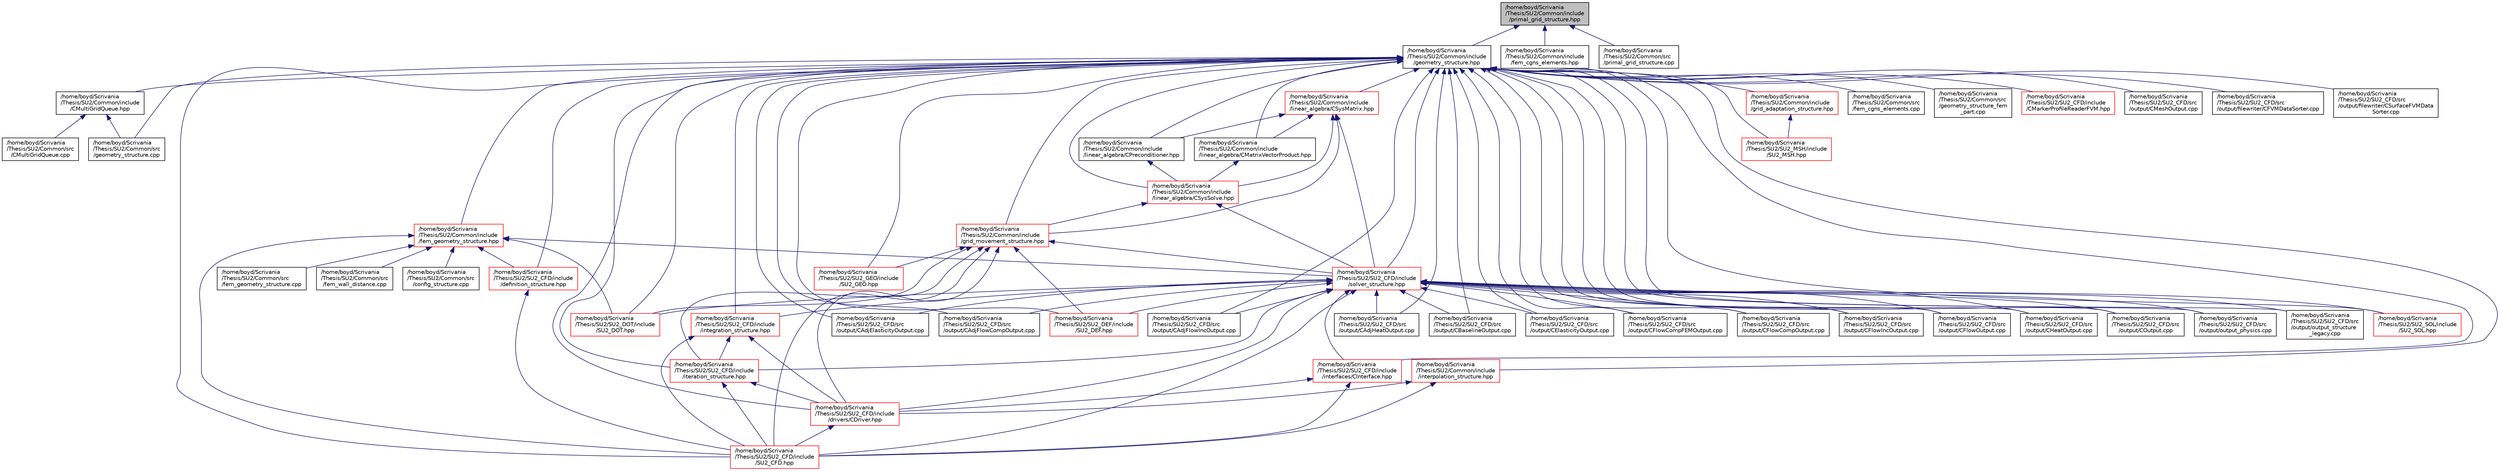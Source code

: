 digraph "/home/boyd/Scrivania/Thesis/SU2/Common/include/primal_grid_structure.hpp"
{
  edge [fontname="Helvetica",fontsize="10",labelfontname="Helvetica",labelfontsize="10"];
  node [fontname="Helvetica",fontsize="10",shape=record];
  Node31 [label="/home/boyd/Scrivania\l/Thesis/SU2/Common/include\l/primal_grid_structure.hpp",height=0.2,width=0.4,color="black", fillcolor="grey75", style="filled", fontcolor="black"];
  Node31 -> Node32 [dir="back",color="midnightblue",fontsize="10",style="solid",fontname="Helvetica"];
  Node32 [label="/home/boyd/Scrivania\l/Thesis/SU2/Common/include\l/geometry_structure.hpp",height=0.2,width=0.4,color="black", fillcolor="white", style="filled",URL="$geometry__structure_8hpp.html",tooltip="Headers of the main subroutines for creating the geometrical structure. The subroutines and functions..."];
  Node32 -> Node33 [dir="back",color="midnightblue",fontsize="10",style="solid",fontname="Helvetica"];
  Node33 [label="/home/boyd/Scrivania\l/Thesis/SU2/Common/include\l/CMultiGridQueue.hpp",height=0.2,width=0.4,color="black", fillcolor="white", style="filled",URL="$_c_multi_grid_queue_8hpp.html",tooltip="Header of the multigrid queue class for the FVM solver. The subroutines and functions are in the CMul..."];
  Node33 -> Node34 [dir="back",color="midnightblue",fontsize="10",style="solid",fontname="Helvetica"];
  Node34 [label="/home/boyd/Scrivania\l/Thesis/SU2/Common/src\l/CMultiGridQueue.cpp",height=0.2,width=0.4,color="black", fillcolor="white", style="filled",URL="$_c_multi_grid_queue_8cpp.html",tooltip="Implementation of the multigrid queue class for the FVM solver. "];
  Node33 -> Node35 [dir="back",color="midnightblue",fontsize="10",style="solid",fontname="Helvetica"];
  Node35 [label="/home/boyd/Scrivania\l/Thesis/SU2/Common/src\l/geometry_structure.cpp",height=0.2,width=0.4,color="black", fillcolor="white", style="filled",URL="$geometry__structure_8cpp.html",tooltip="Main subroutines for creating the primal grid and multigrid structure. "];
  Node32 -> Node36 [dir="back",color="midnightblue",fontsize="10",style="solid",fontname="Helvetica"];
  Node36 [label="/home/boyd/Scrivania\l/Thesis/SU2/Common/include\l/fem_geometry_structure.hpp",height=0.2,width=0.4,color="red", fillcolor="white", style="filled",URL="$fem__geometry__structure_8hpp.html",tooltip="Headers of the main subroutines for creating the geometrical structure for the FEM solver..."];
  Node36 -> Node37 [dir="back",color="midnightblue",fontsize="10",style="solid",fontname="Helvetica"];
  Node37 [label="/home/boyd/Scrivania\l/Thesis/SU2/Common/src\l/config_structure.cpp",height=0.2,width=0.4,color="black", fillcolor="white", style="filled",URL="$config__structure_8cpp.html",tooltip="Main file for managing the config file. "];
  Node36 -> Node38 [dir="back",color="midnightblue",fontsize="10",style="solid",fontname="Helvetica"];
  Node38 [label="/home/boyd/Scrivania\l/Thesis/SU2/Common/src\l/fem_geometry_structure.cpp",height=0.2,width=0.4,color="black", fillcolor="white", style="filled",URL="$fem__geometry__structure_8cpp.html",tooltip="Functions for creating the primal grid for the FEM solver. "];
  Node36 -> Node39 [dir="back",color="midnightblue",fontsize="10",style="solid",fontname="Helvetica"];
  Node39 [label="/home/boyd/Scrivania\l/Thesis/SU2/Common/src\l/fem_wall_distance.cpp",height=0.2,width=0.4,color="black", fillcolor="white", style="filled",URL="$fem__wall__distance_8cpp.html",tooltip="Main subroutines for computing the wall distance for the FEM solver. "];
  Node36 -> Node40 [dir="back",color="midnightblue",fontsize="10",style="solid",fontname="Helvetica"];
  Node40 [label="/home/boyd/Scrivania\l/Thesis/SU2/SU2_CFD/include\l/definition_structure.hpp",height=0.2,width=0.4,color="red", fillcolor="white", style="filled",URL="$definition__structure_8hpp.html",tooltip="Headers of the main subroutines used by SU2_CFD. The subroutines and functions are in the definition_..."];
  Node40 -> Node41 [dir="back",color="midnightblue",fontsize="10",style="solid",fontname="Helvetica"];
  Node41 [label="/home/boyd/Scrivania\l/Thesis/SU2/SU2_CFD/include\l/SU2_CFD.hpp",height=0.2,width=0.4,color="red", fillcolor="white", style="filled",URL="$_s_u2___c_f_d_8hpp.html",tooltip="Headers of the main subroutines of the code SU2_CFD. The subroutines and functions are in the SU2_CFD..."];
  Node36 -> Node47 [dir="back",color="midnightblue",fontsize="10",style="solid",fontname="Helvetica"];
  Node47 [label="/home/boyd/Scrivania\l/Thesis/SU2/SU2_CFD/include\l/solver_structure.hpp",height=0.2,width=0.4,color="red", fillcolor="white", style="filled",URL="$solver__structure_8hpp.html",tooltip="Headers of the main subroutines for solving partial differential equations. The subroutines and funct..."];
  Node47 -> Node48 [dir="back",color="midnightblue",fontsize="10",style="solid",fontname="Helvetica"];
  Node48 [label="/home/boyd/Scrivania\l/Thesis/SU2/SU2_CFD/include\l/iteration_structure.hpp",height=0.2,width=0.4,color="red", fillcolor="white", style="filled",URL="$iteration__structure_8hpp.html",tooltip="Headers of the iteration classes used by SU2_CFD. Each CIteration class represents an available physi..."];
  Node48 -> Node49 [dir="back",color="midnightblue",fontsize="10",style="solid",fontname="Helvetica"];
  Node49 [label="/home/boyd/Scrivania\l/Thesis/SU2/SU2_CFD/include\l/drivers/CDriver.hpp",height=0.2,width=0.4,color="red", fillcolor="white", style="filled",URL="$_c_driver_8hpp.html"];
  Node49 -> Node41 [dir="back",color="midnightblue",fontsize="10",style="solid",fontname="Helvetica"];
  Node48 -> Node41 [dir="back",color="midnightblue",fontsize="10",style="solid",fontname="Helvetica"];
  Node47 -> Node60 [dir="back",color="midnightblue",fontsize="10",style="solid",fontname="Helvetica"];
  Node60 [label="/home/boyd/Scrivania\l/Thesis/SU2/SU2_CFD/include\l/integration_structure.hpp",height=0.2,width=0.4,color="red", fillcolor="white", style="filled",URL="$integration__structure_8hpp.html",tooltip="Headers of the main subroutines for space and time integration. The subroutines and functions are in ..."];
  Node60 -> Node48 [dir="back",color="midnightblue",fontsize="10",style="solid",fontname="Helvetica"];
  Node60 -> Node49 [dir="back",color="midnightblue",fontsize="10",style="solid",fontname="Helvetica"];
  Node60 -> Node41 [dir="back",color="midnightblue",fontsize="10",style="solid",fontname="Helvetica"];
  Node47 -> Node49 [dir="back",color="midnightblue",fontsize="10",style="solid",fontname="Helvetica"];
  Node47 -> Node63 [dir="back",color="midnightblue",fontsize="10",style="solid",fontname="Helvetica"];
  Node63 [label="/home/boyd/Scrivania\l/Thesis/SU2/SU2_CFD/include\l/interfaces/CInterface.hpp",height=0.2,width=0.4,color="red", fillcolor="white", style="filled",URL="$_c_interface_8hpp.html",tooltip="Declarations and inlines of the transfer structure. The subroutines and functions are in the physics ..."];
  Node63 -> Node49 [dir="back",color="midnightblue",fontsize="10",style="solid",fontname="Helvetica"];
  Node63 -> Node41 [dir="back",color="midnightblue",fontsize="10",style="solid",fontname="Helvetica"];
  Node47 -> Node41 [dir="back",color="midnightblue",fontsize="10",style="solid",fontname="Helvetica"];
  Node47 -> Node89 [dir="back",color="midnightblue",fontsize="10",style="solid",fontname="Helvetica"];
  Node89 [label="/home/boyd/Scrivania\l/Thesis/SU2/SU2_CFD/src\l/output/CAdjElasticityOutput.cpp",height=0.2,width=0.4,color="black", fillcolor="white", style="filled",URL="$_c_adj_elasticity_output_8cpp.html",tooltip="Main subroutines for elasticity discrete adjoint output. "];
  Node47 -> Node90 [dir="back",color="midnightblue",fontsize="10",style="solid",fontname="Helvetica"];
  Node90 [label="/home/boyd/Scrivania\l/Thesis/SU2/SU2_CFD/src\l/output/CAdjFlowCompOutput.cpp",height=0.2,width=0.4,color="black", fillcolor="white", style="filled",URL="$_c_adj_flow_comp_output_8cpp.html"];
  Node47 -> Node91 [dir="back",color="midnightblue",fontsize="10",style="solid",fontname="Helvetica"];
  Node91 [label="/home/boyd/Scrivania\l/Thesis/SU2/SU2_CFD/src\l/output/CAdjFlowIncOutput.cpp",height=0.2,width=0.4,color="black", fillcolor="white", style="filled",URL="$_c_adj_flow_inc_output_8cpp.html"];
  Node47 -> Node92 [dir="back",color="midnightblue",fontsize="10",style="solid",fontname="Helvetica"];
  Node92 [label="/home/boyd/Scrivania\l/Thesis/SU2/SU2_CFD/src\l/output/CAdjHeatOutput.cpp",height=0.2,width=0.4,color="black", fillcolor="white", style="filled",URL="$_c_adj_heat_output_8cpp.html"];
  Node47 -> Node93 [dir="back",color="midnightblue",fontsize="10",style="solid",fontname="Helvetica"];
  Node93 [label="/home/boyd/Scrivania\l/Thesis/SU2/SU2_CFD/src\l/output/CBaselineOutput.cpp",height=0.2,width=0.4,color="black", fillcolor="white", style="filled",URL="$_c_baseline_output_8cpp.html"];
  Node47 -> Node94 [dir="back",color="midnightblue",fontsize="10",style="solid",fontname="Helvetica"];
  Node94 [label="/home/boyd/Scrivania\l/Thesis/SU2/SU2_CFD/src\l/output/CElasticityOutput.cpp",height=0.2,width=0.4,color="black", fillcolor="white", style="filled",URL="$_c_elasticity_output_8cpp.html"];
  Node47 -> Node95 [dir="back",color="midnightblue",fontsize="10",style="solid",fontname="Helvetica"];
  Node95 [label="/home/boyd/Scrivania\l/Thesis/SU2/SU2_CFD/src\l/output/CFlowCompFEMOutput.cpp",height=0.2,width=0.4,color="black", fillcolor="white", style="filled",URL="$_c_flow_comp_f_e_m_output_8cpp.html"];
  Node47 -> Node96 [dir="back",color="midnightblue",fontsize="10",style="solid",fontname="Helvetica"];
  Node96 [label="/home/boyd/Scrivania\l/Thesis/SU2/SU2_CFD/src\l/output/CFlowCompOutput.cpp",height=0.2,width=0.4,color="black", fillcolor="white", style="filled",URL="$_c_flow_comp_output_8cpp.html"];
  Node47 -> Node97 [dir="back",color="midnightblue",fontsize="10",style="solid",fontname="Helvetica"];
  Node97 [label="/home/boyd/Scrivania\l/Thesis/SU2/SU2_CFD/src\l/output/CFlowIncOutput.cpp",height=0.2,width=0.4,color="black", fillcolor="white", style="filled",URL="$_c_flow_inc_output_8cpp.html"];
  Node47 -> Node98 [dir="back",color="midnightblue",fontsize="10",style="solid",fontname="Helvetica"];
  Node98 [label="/home/boyd/Scrivania\l/Thesis/SU2/SU2_CFD/src\l/output/CFlowOutput.cpp",height=0.2,width=0.4,color="black", fillcolor="white", style="filled",URL="$_c_flow_output_8cpp.html"];
  Node47 -> Node99 [dir="back",color="midnightblue",fontsize="10",style="solid",fontname="Helvetica"];
  Node99 [label="/home/boyd/Scrivania\l/Thesis/SU2/SU2_CFD/src\l/output/CHeatOutput.cpp",height=0.2,width=0.4,color="black", fillcolor="white", style="filled",URL="$_c_heat_output_8cpp.html"];
  Node47 -> Node100 [dir="back",color="midnightblue",fontsize="10",style="solid",fontname="Helvetica"];
  Node100 [label="/home/boyd/Scrivania\l/Thesis/SU2/SU2_CFD/src\l/output/COutput.cpp",height=0.2,width=0.4,color="black", fillcolor="white", style="filled",URL="$_c_output_8cpp.html"];
  Node47 -> Node101 [dir="back",color="midnightblue",fontsize="10",style="solid",fontname="Helvetica"];
  Node101 [label="/home/boyd/Scrivania\l/Thesis/SU2/SU2_CFD/src\l/output/output_physics.cpp",height=0.2,width=0.4,color="black", fillcolor="white", style="filled",URL="$output__physics_8cpp.html",tooltip="Main subroutines to compute physical output quantities such as CL, CD, entropy generation, mass flow, ecc... . "];
  Node47 -> Node102 [dir="back",color="midnightblue",fontsize="10",style="solid",fontname="Helvetica"];
  Node102 [label="/home/boyd/Scrivania\l/Thesis/SU2/SU2_CFD/src\l/output/output_structure\l_legacy.cpp",height=0.2,width=0.4,color="black", fillcolor="white", style="filled",URL="$output__structure__legacy_8cpp.html"];
  Node47 -> Node116 [dir="back",color="midnightblue",fontsize="10",style="solid",fontname="Helvetica"];
  Node116 [label="/home/boyd/Scrivania\l/Thesis/SU2/SU2_DEF/include\l/SU2_DEF.hpp",height=0.2,width=0.4,color="red", fillcolor="white", style="filled",URL="$_s_u2___d_e_f_8hpp.html",tooltip="Headers of the main subroutines of the code SU2_DEF. The subroutines and functions are in the SU2_DEF..."];
  Node47 -> Node118 [dir="back",color="midnightblue",fontsize="10",style="solid",fontname="Helvetica"];
  Node118 [label="/home/boyd/Scrivania\l/Thesis/SU2/SU2_SOL/include\l/SU2_SOL.hpp",height=0.2,width=0.4,color="red", fillcolor="white", style="filled",URL="$_s_u2___s_o_l_8hpp.html",tooltip="Headers of the main subroutines of the code SU2_SOL. The subroutines and functions are in the SU2_SOL..."];
  Node47 -> Node120 [dir="back",color="midnightblue",fontsize="10",style="solid",fontname="Helvetica"];
  Node120 [label="/home/boyd/Scrivania\l/Thesis/SU2/SU2_DOT/include\l/SU2_DOT.hpp",height=0.2,width=0.4,color="red", fillcolor="white", style="filled",URL="$_s_u2___d_o_t_8hpp.html",tooltip="Headers of the main subroutines of the code SU2_DOT. The subroutines and functions are in the SU2_DOT..."];
  Node36 -> Node41 [dir="back",color="midnightblue",fontsize="10",style="solid",fontname="Helvetica"];
  Node36 -> Node120 [dir="back",color="midnightblue",fontsize="10",style="solid",fontname="Helvetica"];
  Node32 -> Node124 [dir="back",color="midnightblue",fontsize="10",style="solid",fontname="Helvetica"];
  Node124 [label="/home/boyd/Scrivania\l/Thesis/SU2/Common/include\l/grid_adaptation_structure.hpp",height=0.2,width=0.4,color="red", fillcolor="white", style="filled",URL="$grid__adaptation__structure_8hpp.html",tooltip="Headers of the main subroutines for doing the numerical grid adaptation. "];
  Node124 -> Node126 [dir="back",color="midnightblue",fontsize="10",style="solid",fontname="Helvetica"];
  Node126 [label="/home/boyd/Scrivania\l/Thesis/SU2/SU2_MSH/include\l/SU2_MSH.hpp",height=0.2,width=0.4,color="red", fillcolor="white", style="filled",URL="$_s_u2___m_s_h_8hpp.html",tooltip="Headers of the main subroutines of the code SU2_MSH. The subroutines and functions are in the SU2_MSH..."];
  Node32 -> Node128 [dir="back",color="midnightblue",fontsize="10",style="solid",fontname="Helvetica"];
  Node128 [label="/home/boyd/Scrivania\l/Thesis/SU2/Common/include\l/grid_movement_structure.hpp",height=0.2,width=0.4,color="red", fillcolor="white", style="filled",URL="$grid__movement__structure_8hpp.html",tooltip="Headers of the main subroutines for doing the numerical grid movement (including volumetric movement..."];
  Node128 -> Node47 [dir="back",color="midnightblue",fontsize="10",style="solid",fontname="Helvetica"];
  Node128 -> Node48 [dir="back",color="midnightblue",fontsize="10",style="solid",fontname="Helvetica"];
  Node128 -> Node49 [dir="back",color="midnightblue",fontsize="10",style="solid",fontname="Helvetica"];
  Node128 -> Node41 [dir="back",color="midnightblue",fontsize="10",style="solid",fontname="Helvetica"];
  Node128 -> Node130 [dir="back",color="midnightblue",fontsize="10",style="solid",fontname="Helvetica"];
  Node130 [label="/home/boyd/Scrivania\l/Thesis/SU2/SU2_GEO/include\l/SU2_GEO.hpp",height=0.2,width=0.4,color="red", fillcolor="white", style="filled",URL="$_s_u2___g_e_o_8hpp.html",tooltip="Headers of the main subroutines of the code SU2_GEO. The subroutines and functions are in the SU2_GEO..."];
  Node128 -> Node116 [dir="back",color="midnightblue",fontsize="10",style="solid",fontname="Helvetica"];
  Node128 -> Node120 [dir="back",color="midnightblue",fontsize="10",style="solid",fontname="Helvetica"];
  Node32 -> Node132 [dir="back",color="midnightblue",fontsize="10",style="solid",fontname="Helvetica"];
  Node132 [label="/home/boyd/Scrivania\l/Thesis/SU2/Common/include\l/linear_algebra/CSysMatrix.hpp",height=0.2,width=0.4,color="red", fillcolor="white", style="filled",URL="$_c_sys_matrix_8hpp.html"];
  Node132 -> Node128 [dir="back",color="midnightblue",fontsize="10",style="solid",fontname="Helvetica"];
  Node132 -> Node133 [dir="back",color="midnightblue",fontsize="10",style="solid",fontname="Helvetica"];
  Node133 [label="/home/boyd/Scrivania\l/Thesis/SU2/Common/include\l/linear_algebra/CSysSolve.hpp",height=0.2,width=0.4,color="red", fillcolor="white", style="filled",URL="$_c_sys_solve_8hpp.html"];
  Node133 -> Node128 [dir="back",color="midnightblue",fontsize="10",style="solid",fontname="Helvetica"];
  Node133 -> Node47 [dir="back",color="midnightblue",fontsize="10",style="solid",fontname="Helvetica"];
  Node132 -> Node136 [dir="back",color="midnightblue",fontsize="10",style="solid",fontname="Helvetica"];
  Node136 [label="/home/boyd/Scrivania\l/Thesis/SU2/Common/include\l/linear_algebra/CMatrixVectorProduct.hpp",height=0.2,width=0.4,color="black", fillcolor="white", style="filled",URL="$_c_matrix_vector_product_8hpp.html",tooltip="Headers for the classes related to sparse matrix-vector product wrappers. The actual operations are c..."];
  Node136 -> Node133 [dir="back",color="midnightblue",fontsize="10",style="solid",fontname="Helvetica"];
  Node132 -> Node137 [dir="back",color="midnightblue",fontsize="10",style="solid",fontname="Helvetica"];
  Node137 [label="/home/boyd/Scrivania\l/Thesis/SU2/Common/include\l/linear_algebra/CPreconditioner.hpp",height=0.2,width=0.4,color="black", fillcolor="white", style="filled",URL="$_c_preconditioner_8hpp.html",tooltip="Headers for the classes related to linear preconditioner wrappers. The actual operations are currentl..."];
  Node137 -> Node133 [dir="back",color="midnightblue",fontsize="10",style="solid",fontname="Helvetica"];
  Node132 -> Node47 [dir="back",color="midnightblue",fontsize="10",style="solid",fontname="Helvetica"];
  Node32 -> Node133 [dir="back",color="midnightblue",fontsize="10",style="solid",fontname="Helvetica"];
  Node32 -> Node136 [dir="back",color="midnightblue",fontsize="10",style="solid",fontname="Helvetica"];
  Node32 -> Node137 [dir="back",color="midnightblue",fontsize="10",style="solid",fontname="Helvetica"];
  Node32 -> Node140 [dir="back",color="midnightblue",fontsize="10",style="solid",fontname="Helvetica"];
  Node140 [label="/home/boyd/Scrivania\l/Thesis/SU2/Common/include\l/interpolation_structure.hpp",height=0.2,width=0.4,color="red", fillcolor="white", style="filled",URL="$interpolation__structure_8hpp.html",tooltip="Headers of the main subroutines used by SU2_FSI. The subroutines and functions are in the interpolati..."];
  Node140 -> Node49 [dir="back",color="midnightblue",fontsize="10",style="solid",fontname="Helvetica"];
  Node140 -> Node41 [dir="back",color="midnightblue",fontsize="10",style="solid",fontname="Helvetica"];
  Node32 -> Node142 [dir="back",color="midnightblue",fontsize="10",style="solid",fontname="Helvetica"];
  Node142 [label="/home/boyd/Scrivania\l/Thesis/SU2/Common/src\l/fem_cgns_elements.cpp",height=0.2,width=0.4,color="black", fillcolor="white", style="filled",URL="$fem__cgns__elements_8cpp.html",tooltip="CGNS element definitions and conversions to the SU2 standard. "];
  Node32 -> Node35 [dir="back",color="midnightblue",fontsize="10",style="solid",fontname="Helvetica"];
  Node32 -> Node143 [dir="back",color="midnightblue",fontsize="10",style="solid",fontname="Helvetica"];
  Node143 [label="/home/boyd/Scrivania\l/Thesis/SU2/Common/src\l/geometry_structure_fem\l_part.cpp",height=0.2,width=0.4,color="black", fillcolor="white", style="filled",URL="$geometry__structure__fem__part_8cpp.html",tooltip="Main subroutines for distributin the grid for the Fluid FEM solver. "];
  Node32 -> Node144 [dir="back",color="midnightblue",fontsize="10",style="solid",fontname="Helvetica"];
  Node144 [label="/home/boyd/Scrivania\l/Thesis/SU2/SU2_CFD/include\l/CMarkerProfileReaderFVM.hpp",height=0.2,width=0.4,color="red", fillcolor="white", style="filled",URL="$_c_marker_profile_reader_f_v_m_8hpp.html",tooltip="Header file for the class CMarkerProfileReaderFVM. The implementations are in the CMarkerProfileReade..."];
  Node32 -> Node40 [dir="back",color="midnightblue",fontsize="10",style="solid",fontname="Helvetica"];
  Node32 -> Node47 [dir="back",color="midnightblue",fontsize="10",style="solid",fontname="Helvetica"];
  Node32 -> Node60 [dir="back",color="midnightblue",fontsize="10",style="solid",fontname="Helvetica"];
  Node32 -> Node48 [dir="back",color="midnightblue",fontsize="10",style="solid",fontname="Helvetica"];
  Node32 -> Node63 [dir="back",color="midnightblue",fontsize="10",style="solid",fontname="Helvetica"];
  Node32 -> Node49 [dir="back",color="midnightblue",fontsize="10",style="solid",fontname="Helvetica"];
  Node32 -> Node41 [dir="back",color="midnightblue",fontsize="10",style="solid",fontname="Helvetica"];
  Node32 -> Node89 [dir="back",color="midnightblue",fontsize="10",style="solid",fontname="Helvetica"];
  Node32 -> Node90 [dir="back",color="midnightblue",fontsize="10",style="solid",fontname="Helvetica"];
  Node32 -> Node91 [dir="back",color="midnightblue",fontsize="10",style="solid",fontname="Helvetica"];
  Node32 -> Node92 [dir="back",color="midnightblue",fontsize="10",style="solid",fontname="Helvetica"];
  Node32 -> Node93 [dir="back",color="midnightblue",fontsize="10",style="solid",fontname="Helvetica"];
  Node32 -> Node94 [dir="back",color="midnightblue",fontsize="10",style="solid",fontname="Helvetica"];
  Node32 -> Node95 [dir="back",color="midnightblue",fontsize="10",style="solid",fontname="Helvetica"];
  Node32 -> Node96 [dir="back",color="midnightblue",fontsize="10",style="solid",fontname="Helvetica"];
  Node32 -> Node97 [dir="back",color="midnightblue",fontsize="10",style="solid",fontname="Helvetica"];
  Node32 -> Node98 [dir="back",color="midnightblue",fontsize="10",style="solid",fontname="Helvetica"];
  Node32 -> Node99 [dir="back",color="midnightblue",fontsize="10",style="solid",fontname="Helvetica"];
  Node32 -> Node146 [dir="back",color="midnightblue",fontsize="10",style="solid",fontname="Helvetica"];
  Node146 [label="/home/boyd/Scrivania\l/Thesis/SU2/SU2_CFD/src\l/output/CMeshOutput.cpp",height=0.2,width=0.4,color="black", fillcolor="white", style="filled",URL="$_c_mesh_output_8cpp.html"];
  Node32 -> Node100 [dir="back",color="midnightblue",fontsize="10",style="solid",fontname="Helvetica"];
  Node32 -> Node147 [dir="back",color="midnightblue",fontsize="10",style="solid",fontname="Helvetica"];
  Node147 [label="/home/boyd/Scrivania\l/Thesis/SU2/SU2_CFD/src\l/output/filewriter/CFVMDataSorter.cpp",height=0.2,width=0.4,color="black", fillcolor="white", style="filled",URL="$_c_f_v_m_data_sorter_8cpp.html",tooltip="Datasorter class for FVM solvers. "];
  Node32 -> Node148 [dir="back",color="midnightblue",fontsize="10",style="solid",fontname="Helvetica"];
  Node148 [label="/home/boyd/Scrivania\l/Thesis/SU2/SU2_CFD/src\l/output/filewriter/CSurfaceFVMData\lSorter.cpp",height=0.2,width=0.4,color="black", fillcolor="white", style="filled",URL="$_c_surface_f_v_m_data_sorter_8cpp.html",tooltip="Datasorter for FVM surfaces. "];
  Node32 -> Node101 [dir="back",color="midnightblue",fontsize="10",style="solid",fontname="Helvetica"];
  Node32 -> Node102 [dir="back",color="midnightblue",fontsize="10",style="solid",fontname="Helvetica"];
  Node32 -> Node130 [dir="back",color="midnightblue",fontsize="10",style="solid",fontname="Helvetica"];
  Node32 -> Node116 [dir="back",color="midnightblue",fontsize="10",style="solid",fontname="Helvetica"];
  Node32 -> Node118 [dir="back",color="midnightblue",fontsize="10",style="solid",fontname="Helvetica"];
  Node32 -> Node126 [dir="back",color="midnightblue",fontsize="10",style="solid",fontname="Helvetica"];
  Node32 -> Node120 [dir="back",color="midnightblue",fontsize="10",style="solid",fontname="Helvetica"];
  Node31 -> Node149 [dir="back",color="midnightblue",fontsize="10",style="solid",fontname="Helvetica"];
  Node149 [label="/home/boyd/Scrivania\l/Thesis/SU2/Common/include\l/fem_cgns_elements.hpp",height=0.2,width=0.4,color="black", fillcolor="white", style="filled",URL="$fem__cgns__elements_8hpp.html",tooltip="Headers of the classes and functions for reading CGNS files with high order elements. The functions are in the cgns_elements.cpp file. "];
  Node31 -> Node150 [dir="back",color="midnightblue",fontsize="10",style="solid",fontname="Helvetica"];
  Node150 [label="/home/boyd/Scrivania\l/Thesis/SU2/Common/src\l/primal_grid_structure.cpp",height=0.2,width=0.4,color="black", fillcolor="white", style="filled",URL="$primal__grid__structure_8cpp.html",tooltip="Main classes for defining the primal grid elements. "];
}
